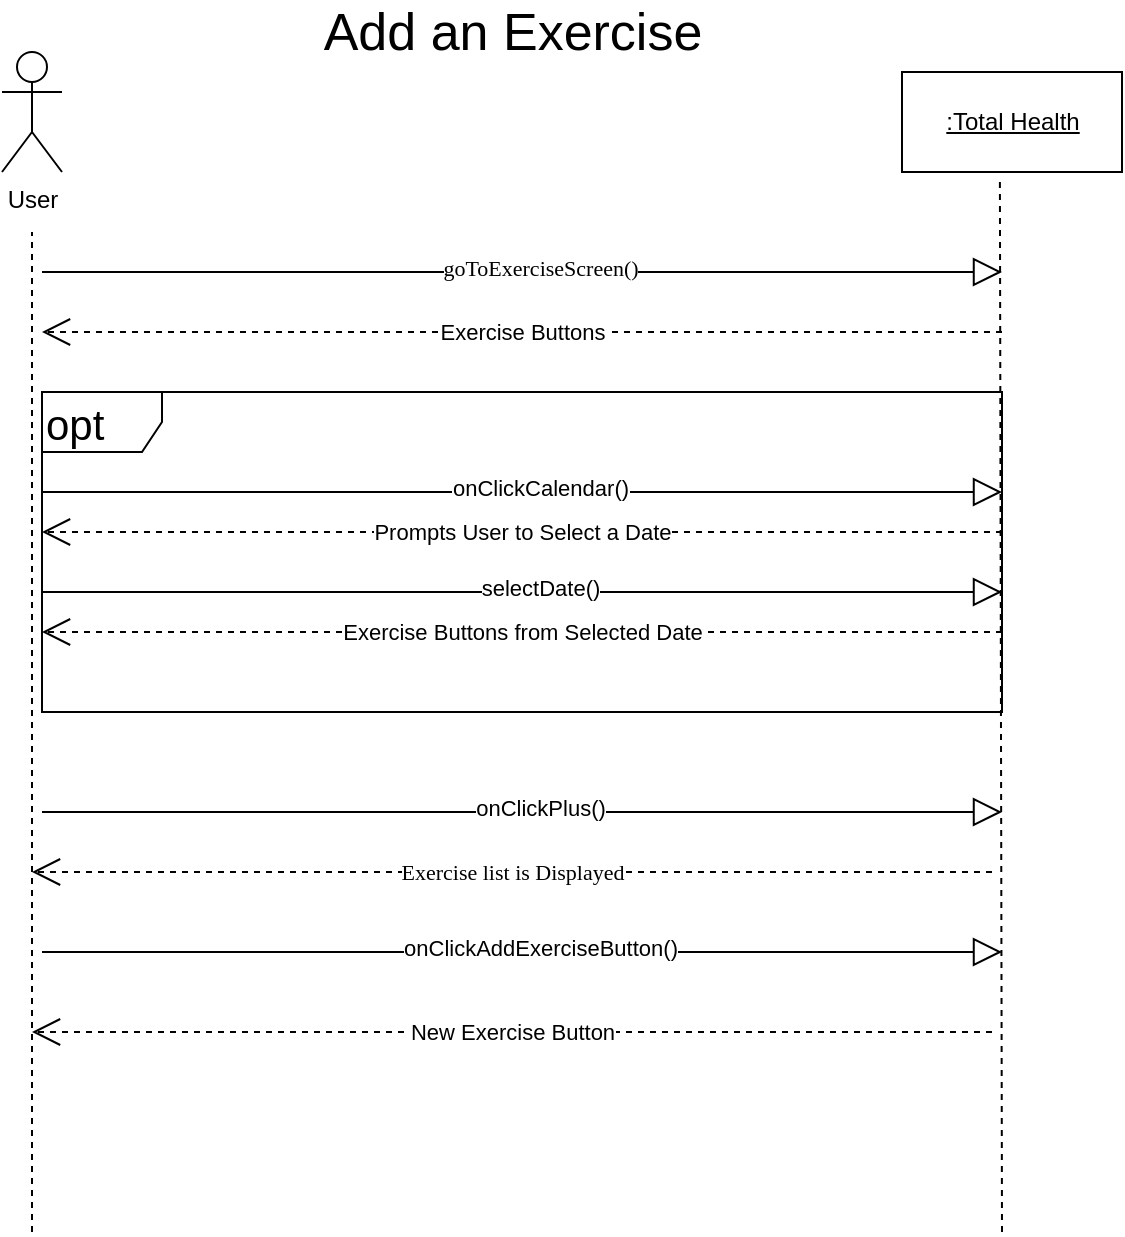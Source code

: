 <mxfile version="15.9.6" type="github">
  <diagram id="G--hXP7yS7DDdUEeUEIJ" name="Page-1">
    <mxGraphModel dx="1038" dy="536" grid="1" gridSize="10" guides="1" tooltips="1" connect="1" arrows="1" fold="1" page="1" pageScale="1" pageWidth="850" pageHeight="1100" math="0" shadow="0">
      <root>
        <mxCell id="0" />
        <mxCell id="1" parent="0" />
        <mxCell id="ByqB5iTBQH0BlAgbG-Gj-1" value="User" style="shape=umlActor;verticalLabelPosition=bottom;verticalAlign=top;html=1;" parent="1" vertex="1">
          <mxGeometry x="150" y="130" width="30" height="60" as="geometry" />
        </mxCell>
        <mxCell id="ByqB5iTBQH0BlAgbG-Gj-2" value="&lt;u&gt;:Total Health&lt;br&gt;&lt;/u&gt;" style="html=1;" parent="1" vertex="1">
          <mxGeometry x="600" y="140" width="110" height="50" as="geometry" />
        </mxCell>
        <mxCell id="ByqB5iTBQH0BlAgbG-Gj-3" value="" style="endArrow=none;dashed=1;html=1;rounded=0;" parent="1" edge="1">
          <mxGeometry width="50" height="50" relative="1" as="geometry">
            <mxPoint x="165" y="720" as="sourcePoint" />
            <mxPoint x="165" y="220" as="targetPoint" />
          </mxGeometry>
        </mxCell>
        <mxCell id="ByqB5iTBQH0BlAgbG-Gj-4" value="" style="endArrow=none;dashed=1;html=1;rounded=0;entryX=0.445;entryY=1.06;entryDx=0;entryDy=0;entryPerimeter=0;" parent="1" edge="1" target="ByqB5iTBQH0BlAgbG-Gj-2">
          <mxGeometry width="50" height="50" relative="1" as="geometry">
            <mxPoint x="650" y="720" as="sourcePoint" />
            <mxPoint x="650" y="200" as="targetPoint" />
          </mxGeometry>
        </mxCell>
        <mxCell id="ByqB5iTBQH0BlAgbG-Gj-5" value="Exercise Buttons" style="endArrow=open;endFill=1;endSize=12;html=1;rounded=0;dashed=1;" parent="1" edge="1">
          <mxGeometry width="160" relative="1" as="geometry">
            <mxPoint x="650" y="270" as="sourcePoint" />
            <mxPoint x="170" y="270" as="targetPoint" />
          </mxGeometry>
        </mxCell>
        <mxCell id="ByqB5iTBQH0BlAgbG-Gj-6" value="" style="endArrow=block;endFill=0;endSize=12;html=1;rounded=0;" parent="1" edge="1">
          <mxGeometry width="160" relative="1" as="geometry">
            <mxPoint x="170" y="240" as="sourcePoint" />
            <mxPoint x="650" y="240" as="targetPoint" />
          </mxGeometry>
        </mxCell>
        <mxCell id="ByqB5iTBQH0BlAgbG-Gj-7" value="&lt;font face=&quot;Georgia&quot;&gt;goToExerciseScreen()&lt;/font&gt;" style="edgeLabel;html=1;align=center;verticalAlign=middle;resizable=0;points=[];" parent="ByqB5iTBQH0BlAgbG-Gj-6" vertex="1" connectable="0">
          <mxGeometry x="0.038" y="2" relative="1" as="geometry">
            <mxPoint as="offset" />
          </mxGeometry>
        </mxCell>
        <mxCell id="ByqB5iTBQH0BlAgbG-Gj-8" value="" style="endArrow=block;endFill=0;endSize=12;html=1;rounded=0;" parent="1" edge="1">
          <mxGeometry width="160" relative="1" as="geometry">
            <mxPoint x="170" y="510" as="sourcePoint" />
            <mxPoint x="650" y="510" as="targetPoint" />
          </mxGeometry>
        </mxCell>
        <mxCell id="ByqB5iTBQH0BlAgbG-Gj-9" value="onClickPlus()" style="edgeLabel;html=1;align=center;verticalAlign=middle;resizable=0;points=[];" parent="ByqB5iTBQH0BlAgbG-Gj-8" vertex="1" connectable="0">
          <mxGeometry x="0.038" y="2" relative="1" as="geometry">
            <mxPoint as="offset" />
          </mxGeometry>
        </mxCell>
        <mxCell id="ByqB5iTBQH0BlAgbG-Gj-10" value="&lt;font face=&quot;Georgia&quot;&gt;Exercise list is Displayed&lt;/font&gt;" style="endArrow=open;endFill=1;endSize=12;html=1;rounded=0;dashed=1;" parent="1" edge="1">
          <mxGeometry width="160" relative="1" as="geometry">
            <mxPoint x="645" y="540" as="sourcePoint" />
            <mxPoint x="165" y="540" as="targetPoint" />
          </mxGeometry>
        </mxCell>
        <mxCell id="ByqB5iTBQH0BlAgbG-Gj-12" value="" style="endArrow=block;endFill=0;endSize=12;html=1;rounded=0;" parent="1" edge="1">
          <mxGeometry width="160" relative="1" as="geometry">
            <mxPoint x="170" y="580" as="sourcePoint" />
            <mxPoint x="650" y="580" as="targetPoint" />
          </mxGeometry>
        </mxCell>
        <mxCell id="ByqB5iTBQH0BlAgbG-Gj-13" value="onClickAddExerciseButton()" style="edgeLabel;html=1;align=center;verticalAlign=middle;resizable=0;points=[];" parent="ByqB5iTBQH0BlAgbG-Gj-12" vertex="1" connectable="0">
          <mxGeometry x="0.038" y="2" relative="1" as="geometry">
            <mxPoint as="offset" />
          </mxGeometry>
        </mxCell>
        <mxCell id="B6CltYMv_PGOW55Wy9w6-1" value="&lt;font style=&quot;font-size: 26px&quot;&gt;Add an Exercise&lt;br&gt;&lt;/font&gt;" style="text;html=1;align=center;verticalAlign=middle;resizable=0;points=[];autosize=1;strokeColor=none;fillColor=none;" vertex="1" parent="1">
          <mxGeometry x="305" y="110" width="200" height="20" as="geometry" />
        </mxCell>
        <mxCell id="B6CltYMv_PGOW55Wy9w6-2" value="&lt;div align=&quot;left&quot;&gt;&lt;font style=&quot;font-size: 21px&quot;&gt;opt&lt;/font&gt;&lt;/div&gt;" style="shape=umlFrame;whiteSpace=wrap;html=1;fontSize=26;align=left;" vertex="1" parent="1">
          <mxGeometry x="170" y="300" width="480" height="160" as="geometry" />
        </mxCell>
        <mxCell id="B6CltYMv_PGOW55Wy9w6-3" value="" style="endArrow=block;endFill=0;endSize=12;html=1;rounded=0;" edge="1" parent="1">
          <mxGeometry width="160" relative="1" as="geometry">
            <mxPoint x="170" y="350" as="sourcePoint" />
            <mxPoint x="650" y="350" as="targetPoint" />
          </mxGeometry>
        </mxCell>
        <mxCell id="B6CltYMv_PGOW55Wy9w6-4" value="onClickCalendar()" style="edgeLabel;html=1;align=center;verticalAlign=middle;resizable=0;points=[];" vertex="1" connectable="0" parent="B6CltYMv_PGOW55Wy9w6-3">
          <mxGeometry x="0.038" y="2" relative="1" as="geometry">
            <mxPoint as="offset" />
          </mxGeometry>
        </mxCell>
        <mxCell id="B6CltYMv_PGOW55Wy9w6-5" value="&lt;font style=&quot;font-size: 11px&quot;&gt;&lt;span style=&quot;color: rgb(0 , 0 , 0) ; font-weight: normal ; text-decoration: none ; font-family: &amp;#34;arial&amp;#34; ; font-style: normal&quot;&gt;Prompts User to Select a Date&lt;/span&gt;&lt;/font&gt;" style="endArrow=open;endFill=1;endSize=12;html=1;rounded=0;dashed=1;" edge="1" parent="1">
          <mxGeometry width="160" relative="1" as="geometry">
            <mxPoint x="650" y="370" as="sourcePoint" />
            <mxPoint x="170" y="370" as="targetPoint" />
          </mxGeometry>
        </mxCell>
        <mxCell id="B6CltYMv_PGOW55Wy9w6-6" value="" style="endArrow=block;endFill=0;endSize=12;html=1;rounded=0;" edge="1" parent="1">
          <mxGeometry width="160" relative="1" as="geometry">
            <mxPoint x="170" y="400" as="sourcePoint" />
            <mxPoint x="650" y="400" as="targetPoint" />
          </mxGeometry>
        </mxCell>
        <mxCell id="B6CltYMv_PGOW55Wy9w6-7" value="selectDate()" style="edgeLabel;html=1;align=center;verticalAlign=middle;resizable=0;points=[];" vertex="1" connectable="0" parent="B6CltYMv_PGOW55Wy9w6-6">
          <mxGeometry x="0.038" y="2" relative="1" as="geometry">
            <mxPoint as="offset" />
          </mxGeometry>
        </mxCell>
        <mxCell id="B6CltYMv_PGOW55Wy9w6-8" value="Exercise Buttons from Selected Date" style="endArrow=open;endFill=1;endSize=12;html=1;rounded=0;dashed=1;" edge="1" parent="1">
          <mxGeometry width="160" relative="1" as="geometry">
            <mxPoint x="650" y="420" as="sourcePoint" />
            <mxPoint x="170" y="420" as="targetPoint" />
          </mxGeometry>
        </mxCell>
        <mxCell id="B6CltYMv_PGOW55Wy9w6-9" value="New Exercise Button" style="endArrow=open;endFill=1;endSize=12;html=1;rounded=0;dashed=1;" edge="1" parent="1">
          <mxGeometry width="160" relative="1" as="geometry">
            <mxPoint x="645" y="620" as="sourcePoint" />
            <mxPoint x="165" y="620" as="targetPoint" />
          </mxGeometry>
        </mxCell>
      </root>
    </mxGraphModel>
  </diagram>
</mxfile>

